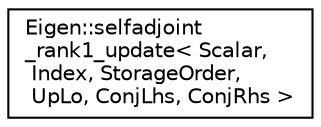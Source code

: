 digraph "Graphical Class Hierarchy"
{
  edge [fontname="Helvetica",fontsize="10",labelfontname="Helvetica",labelfontsize="10"];
  node [fontname="Helvetica",fontsize="10",shape=record];
  rankdir="LR";
  Node1 [label="Eigen::selfadjoint\l_rank1_update\< Scalar,\l Index, StorageOrder,\l UpLo, ConjLhs, ConjRhs \>",height=0.2,width=0.4,color="black", fillcolor="white", style="filled",URL="$struct_eigen_1_1selfadjoint__rank1__update.html"];
}
